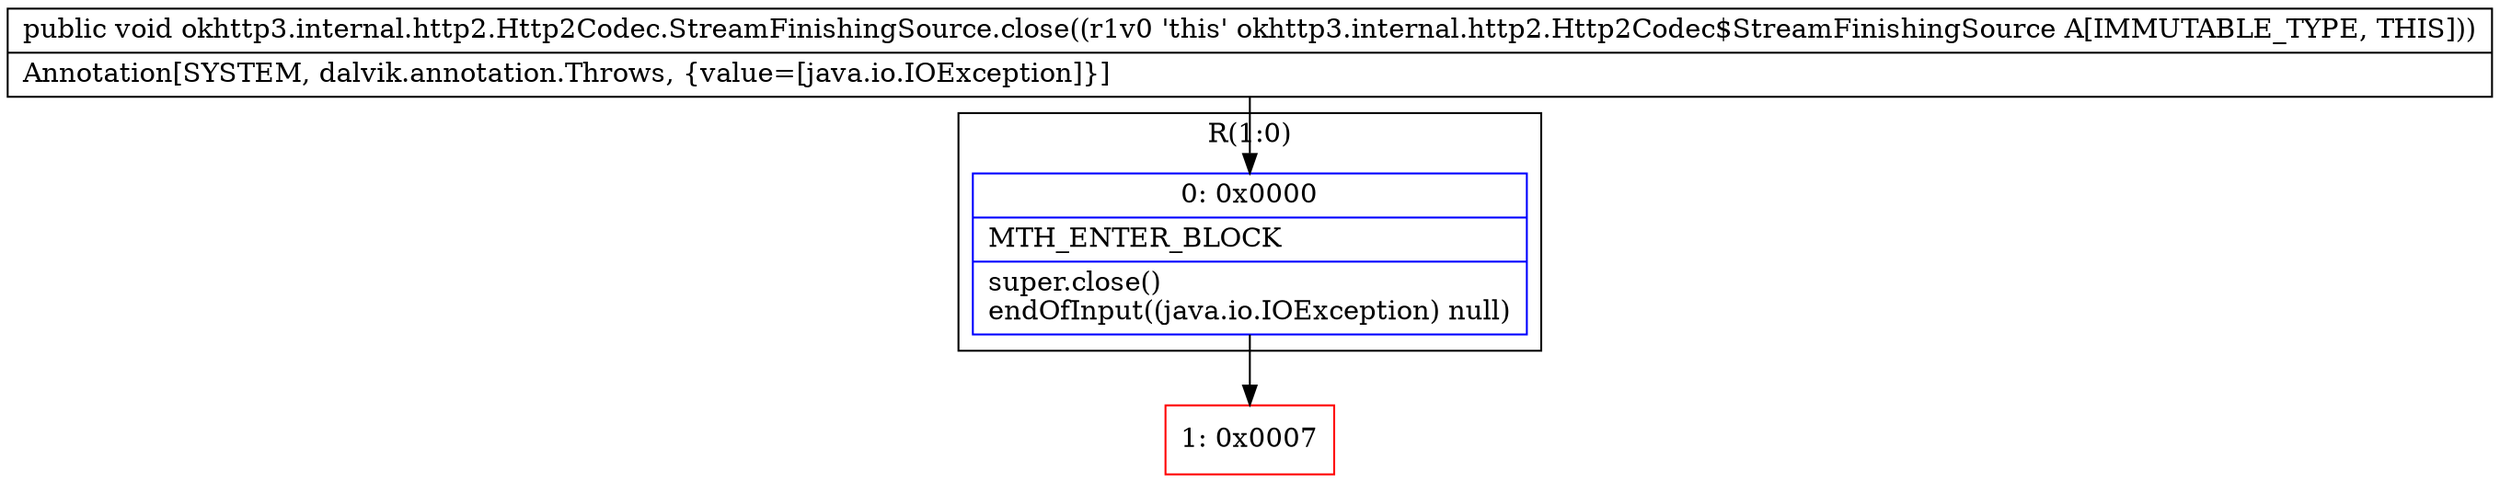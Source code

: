 digraph "CFG forokhttp3.internal.http2.Http2Codec.StreamFinishingSource.close()V" {
subgraph cluster_Region_1611849116 {
label = "R(1:0)";
node [shape=record,color=blue];
Node_0 [shape=record,label="{0\:\ 0x0000|MTH_ENTER_BLOCK\l|super.close()\lendOfInput((java.io.IOException) null)\l}"];
}
Node_1 [shape=record,color=red,label="{1\:\ 0x0007}"];
MethodNode[shape=record,label="{public void okhttp3.internal.http2.Http2Codec.StreamFinishingSource.close((r1v0 'this' okhttp3.internal.http2.Http2Codec$StreamFinishingSource A[IMMUTABLE_TYPE, THIS]))  | Annotation[SYSTEM, dalvik.annotation.Throws, \{value=[java.io.IOException]\}]\l}"];
MethodNode -> Node_0;
Node_0 -> Node_1;
}

